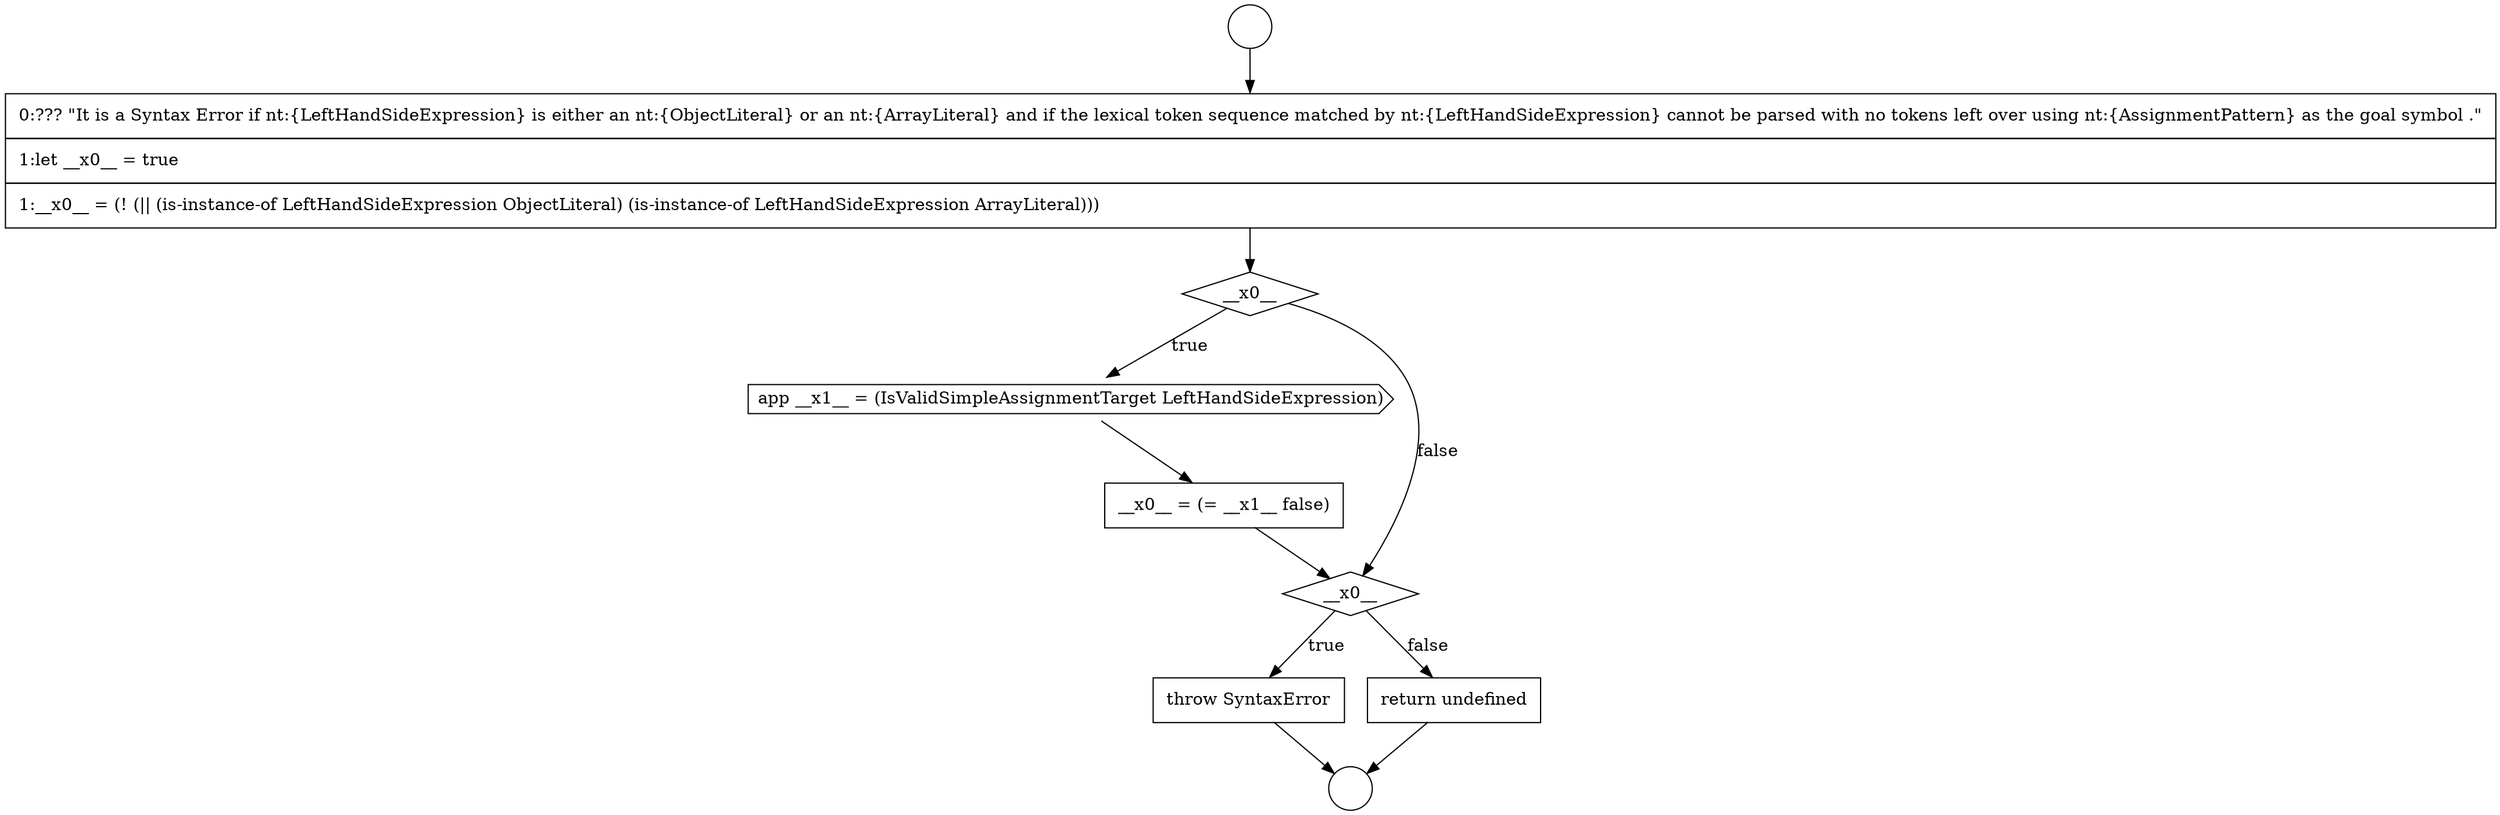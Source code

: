 digraph {
  node17079 [shape=cds, label=<<font color="black">app __x1__ = (IsValidSimpleAssignmentTarget LeftHandSideExpression)</font>> color="black" fillcolor="white" style=filled]
  node17081 [shape=diamond, label=<<font color="black">__x0__</font>> color="black" fillcolor="white" style=filled]
  node17075 [shape=circle label=" " color="black" fillcolor="white" style=filled]
  node17078 [shape=diamond, label=<<font color="black">__x0__</font>> color="black" fillcolor="white" style=filled]
  node17082 [shape=none, margin=0, label=<<font color="black">
    <table border="0" cellborder="1" cellspacing="0" cellpadding="10">
      <tr><td align="left">throw SyntaxError</td></tr>
    </table>
  </font>> color="black" fillcolor="white" style=filled]
  node17083 [shape=none, margin=0, label=<<font color="black">
    <table border="0" cellborder="1" cellspacing="0" cellpadding="10">
      <tr><td align="left">return undefined</td></tr>
    </table>
  </font>> color="black" fillcolor="white" style=filled]
  node17077 [shape=none, margin=0, label=<<font color="black">
    <table border="0" cellborder="1" cellspacing="0" cellpadding="10">
      <tr><td align="left">0:??? &quot;It is a Syntax Error if nt:{LeftHandSideExpression} is either an nt:{ObjectLiteral} or an nt:{ArrayLiteral} and if the lexical token sequence matched by nt:{LeftHandSideExpression} cannot be parsed with no tokens left over using nt:{AssignmentPattern} as the goal symbol .&quot;</td></tr>
      <tr><td align="left">1:let __x0__ = true</td></tr>
      <tr><td align="left">1:__x0__ = (! (|| (is-instance-of LeftHandSideExpression ObjectLiteral) (is-instance-of LeftHandSideExpression ArrayLiteral)))</td></tr>
    </table>
  </font>> color="black" fillcolor="white" style=filled]
  node17080 [shape=none, margin=0, label=<<font color="black">
    <table border="0" cellborder="1" cellspacing="0" cellpadding="10">
      <tr><td align="left">__x0__ = (= __x1__ false)</td></tr>
    </table>
  </font>> color="black" fillcolor="white" style=filled]
  node17076 [shape=circle label=" " color="black" fillcolor="white" style=filled]
  node17082 -> node17076 [ color="black"]
  node17078 -> node17079 [label=<<font color="black">true</font>> color="black"]
  node17078 -> node17081 [label=<<font color="black">false</font>> color="black"]
  node17077 -> node17078 [ color="black"]
  node17083 -> node17076 [ color="black"]
  node17079 -> node17080 [ color="black"]
  node17080 -> node17081 [ color="black"]
  node17081 -> node17082 [label=<<font color="black">true</font>> color="black"]
  node17081 -> node17083 [label=<<font color="black">false</font>> color="black"]
  node17075 -> node17077 [ color="black"]
}
